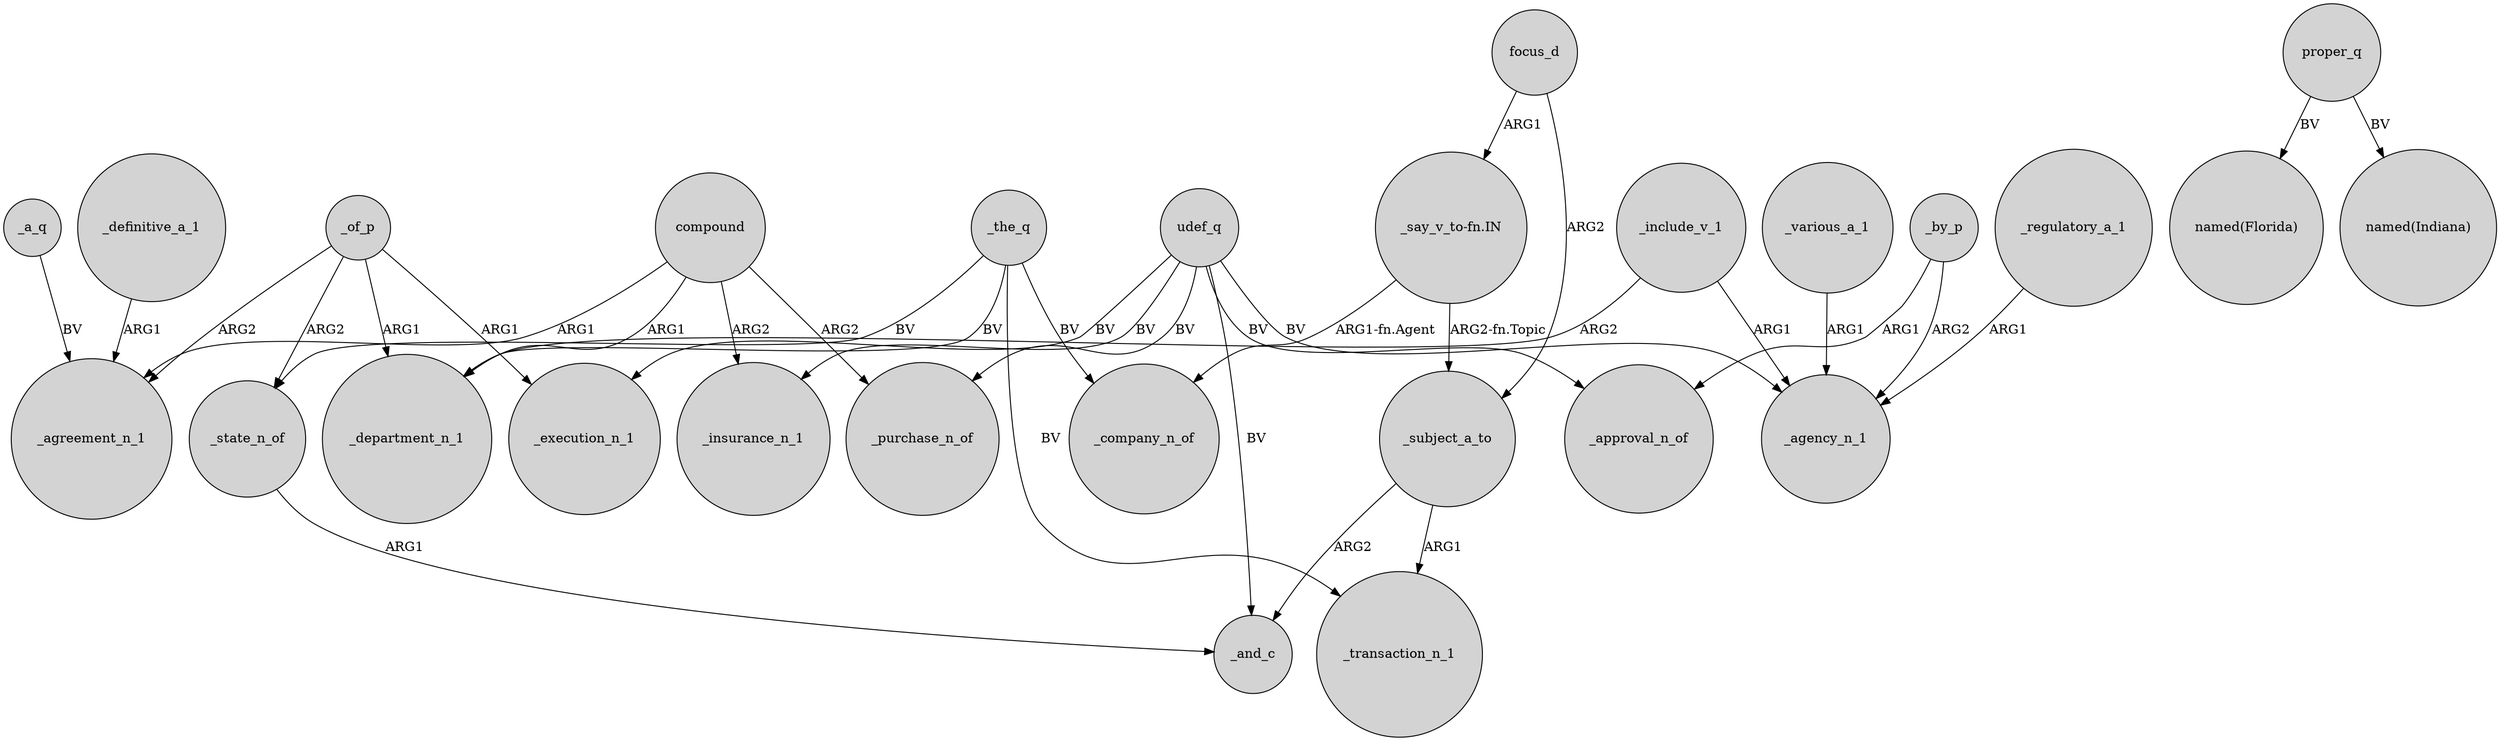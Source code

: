 digraph {
	node [shape=circle style=filled]
	_of_p -> _agreement_n_1 [label=ARG2]
	compound -> _insurance_n_1 [label=ARG2]
	_state_n_of -> _and_c [label=ARG1]
	_various_a_1 -> _agency_n_1 [label=ARG1]
	proper_q -> "named(Florida)" [label=BV]
	udef_q -> _insurance_n_1 [label=BV]
	_of_p -> _department_n_1 [label=ARG1]
	_include_v_1 -> _department_n_1 [label=ARG2]
	compound -> _department_n_1 [label=ARG1]
	_by_p -> _approval_n_of [label=ARG1]
	_the_q -> _state_n_of [label=BV]
	udef_q -> _execution_n_1 [label=BV]
	_the_q -> _department_n_1 [label=BV]
	_subject_a_to -> _and_c [label=ARG2]
	_the_q -> _company_n_of [label=BV]
	_of_p -> _state_n_of [label=ARG2]
	_a_q -> _agreement_n_1 [label=BV]
	_regulatory_a_1 -> _agency_n_1 [label=ARG1]
	"_say_v_to-fn.IN" -> _subject_a_to [label="ARG2-fn.Topic"]
	compound -> _agreement_n_1 [label=ARG1]
	udef_q -> _agency_n_1 [label=BV]
	"_say_v_to-fn.IN" -> _company_n_of [label="ARG1-fn.Agent"]
	compound -> _purchase_n_of [label=ARG2]
	_of_p -> _execution_n_1 [label=ARG1]
	udef_q -> _approval_n_of [label=BV]
	_the_q -> _transaction_n_1 [label=BV]
	focus_d -> _subject_a_to [label=ARG2]
	_subject_a_to -> _transaction_n_1 [label=ARG1]
	udef_q -> _and_c [label=BV]
	proper_q -> "named(Indiana)" [label=BV]
	_by_p -> _agency_n_1 [label=ARG2]
	_include_v_1 -> _agency_n_1 [label=ARG1]
	udef_q -> _purchase_n_of [label=BV]
	focus_d -> "_say_v_to-fn.IN" [label=ARG1]
	_definitive_a_1 -> _agreement_n_1 [label=ARG1]
}
